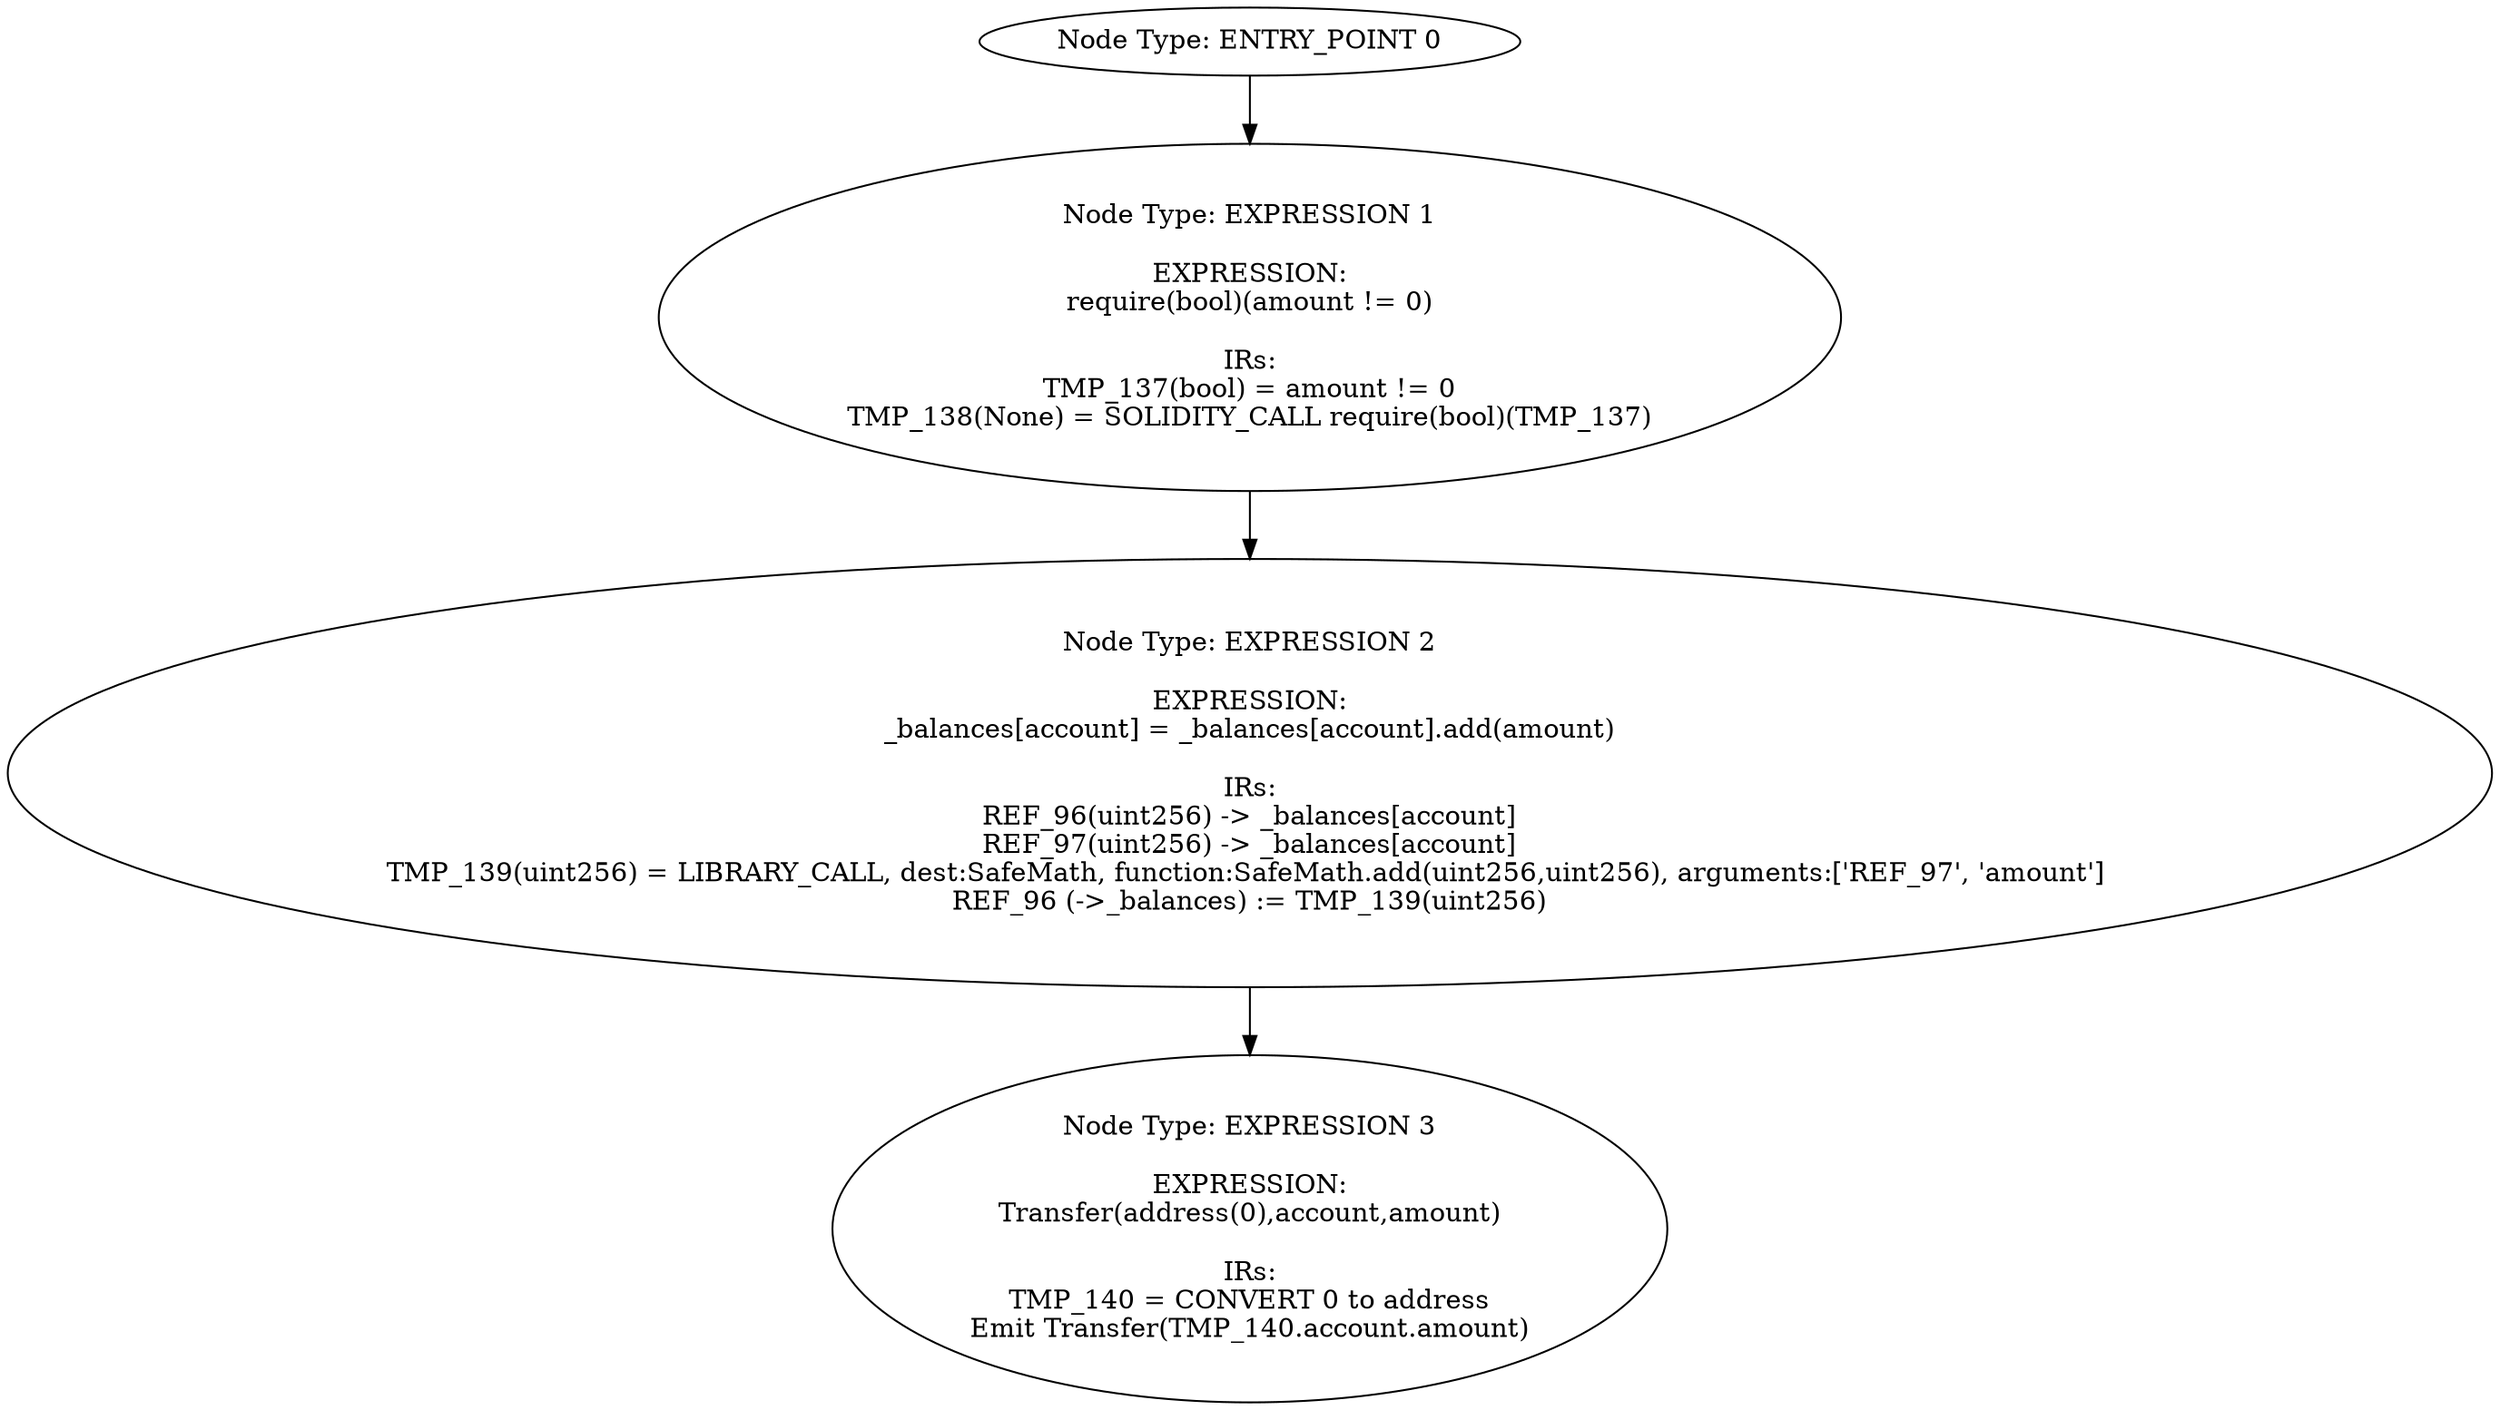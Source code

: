 digraph{
0[label="Node Type: ENTRY_POINT 0
"];
0->1;
1[label="Node Type: EXPRESSION 1

EXPRESSION:
require(bool)(amount != 0)

IRs:
TMP_137(bool) = amount != 0
TMP_138(None) = SOLIDITY_CALL require(bool)(TMP_137)"];
1->2;
2[label="Node Type: EXPRESSION 2

EXPRESSION:
_balances[account] = _balances[account].add(amount)

IRs:
REF_96(uint256) -> _balances[account]
REF_97(uint256) -> _balances[account]
TMP_139(uint256) = LIBRARY_CALL, dest:SafeMath, function:SafeMath.add(uint256,uint256), arguments:['REF_97', 'amount'] 
REF_96 (->_balances) := TMP_139(uint256)"];
2->3;
3[label="Node Type: EXPRESSION 3

EXPRESSION:
Transfer(address(0),account,amount)

IRs:
TMP_140 = CONVERT 0 to address
Emit Transfer(TMP_140.account.amount)"];
}
